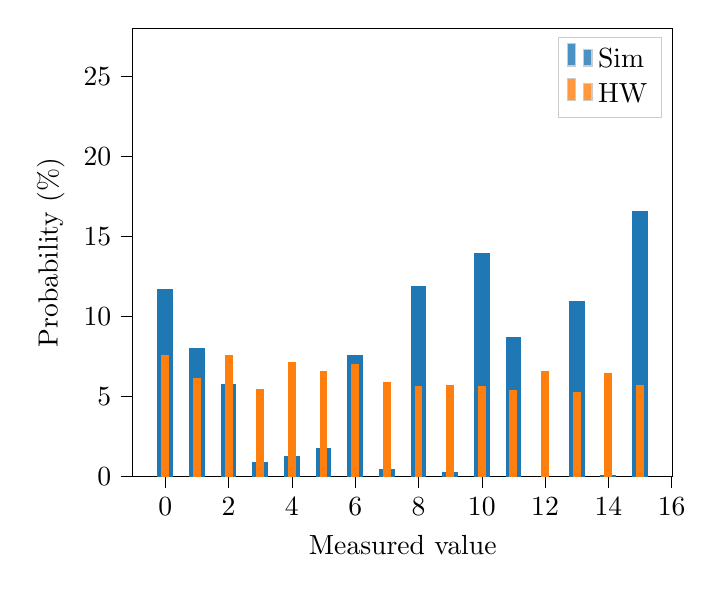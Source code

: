 % This file was created with tikzplotlib v0.10.1.
\begin{tikzpicture}

\definecolor{darkgray176}{RGB}{176,176,176}
\definecolor{darkorange25512714}{RGB}{255,127,14}
\definecolor{lightgray204}{RGB}{204,204,204}
\definecolor{steelblue31119180}{RGB}{31,119,180}

\begin{axis}[
legend cell align={left},
legend style={fill opacity=0.8, draw opacity=1, text opacity=1, draw=lightgray204},
tick align=outside,
tick pos=left,
x grid style={darkgray176},
xlabel={Measured value},
xmin=-1.025, xmax=16.025,
xtick style={color=black},
y grid style={darkgray176},
ylabel={Probability (\%)},
ymin=0, ymax=28,
ytick style={color=black}
]
\draw[draw=none,fill=steelblue31119180] (axis cs:-0.25,0) rectangle (axis cs:0.25,11.719);
\addlegendimage{ybar,ybar legend,draw=none,fill=steelblue31119180}
\addlegendentry{Sim}

\draw[draw=none,fill=steelblue31119180] (axis cs:0.75,0) rectangle (axis cs:1.25,8.008);
\draw[draw=none,fill=steelblue31119180] (axis cs:1.75,0) rectangle (axis cs:2.25,5.762);
\draw[draw=none,fill=steelblue31119180] (axis cs:2.75,0) rectangle (axis cs:3.25,0.879);
\draw[draw=none,fill=steelblue31119180] (axis cs:3.75,0) rectangle (axis cs:4.25,1.27);
\draw[draw=none,fill=steelblue31119180] (axis cs:4.75,0) rectangle (axis cs:5.25,1.758);
\draw[draw=none,fill=steelblue31119180] (axis cs:5.75,0) rectangle (axis cs:6.25,7.617);
\draw[draw=none,fill=steelblue31119180] (axis cs:6.75,0) rectangle (axis cs:7.25,0.488);
\draw[draw=none,fill=steelblue31119180] (axis cs:7.75,0) rectangle (axis cs:8.25,11.914);
\draw[draw=none,fill=steelblue31119180] (axis cs:8.75,0) rectangle (axis cs:9.25,0.293);
\draw[draw=none,fill=steelblue31119180] (axis cs:9.75,0) rectangle (axis cs:10.25,13.965);
\draw[draw=none,fill=steelblue31119180] (axis cs:10.75,0) rectangle (axis cs:11.25,8.691);
\draw[draw=none,fill=steelblue31119180] (axis cs:11.75,0) rectangle (axis cs:12.25,0);
\draw[draw=none,fill=steelblue31119180] (axis cs:12.75,0) rectangle (axis cs:13.25,10.938);
\draw[draw=none,fill=steelblue31119180] (axis cs:13.75,0) rectangle (axis cs:14.25,0.098);
\draw[draw=none,fill=steelblue31119180] (axis cs:14.75,0) rectangle (axis cs:15.25,16.602);
\draw[draw=none,fill=darkorange25512714] (axis cs:-0.125,0) rectangle (axis cs:0.125,7.593);
\addlegendimage{ybar,ybar legend,draw=none,fill=darkorange25512714}
\addlegendentry{HW}

\draw[draw=none,fill=darkorange25512714] (axis cs:0.875,0) rectangle (axis cs:1.125,6.152);
\draw[draw=none,fill=darkorange25512714] (axis cs:1.875,0) rectangle (axis cs:2.125,7.593);
\draw[draw=none,fill=darkorange25512714] (axis cs:2.875,0) rectangle (axis cs:3.125,5.493);
\draw[draw=none,fill=darkorange25512714] (axis cs:3.875,0) rectangle (axis cs:4.125,7.153);
\draw[draw=none,fill=darkorange25512714] (axis cs:4.875,0) rectangle (axis cs:5.125,6.592);
\draw[draw=none,fill=darkorange25512714] (axis cs:5.875,0) rectangle (axis cs:6.125,7.007);
\draw[draw=none,fill=darkorange25512714] (axis cs:6.875,0) rectangle (axis cs:7.125,5.908);
\draw[draw=none,fill=darkorange25512714] (axis cs:7.875,0) rectangle (axis cs:8.125,5.64);
\draw[draw=none,fill=darkorange25512714] (axis cs:8.875,0) rectangle (axis cs:9.125,5.737);
\draw[draw=none,fill=darkorange25512714] (axis cs:9.875,0) rectangle (axis cs:10.125,5.64);
\draw[draw=none,fill=darkorange25512714] (axis cs:10.875,0) rectangle (axis cs:11.125,5.42);
\draw[draw=none,fill=darkorange25512714] (axis cs:11.875,0) rectangle (axis cs:12.125,6.616);
\draw[draw=none,fill=darkorange25512714] (axis cs:12.875,0) rectangle (axis cs:13.125,5.249);
\draw[draw=none,fill=darkorange25512714] (axis cs:13.875,0) rectangle (axis cs:14.125,6.494);
\draw[draw=none,fill=darkorange25512714] (axis cs:14.875,0) rectangle (axis cs:15.125,5.713);
\end{axis}

\end{tikzpicture}
